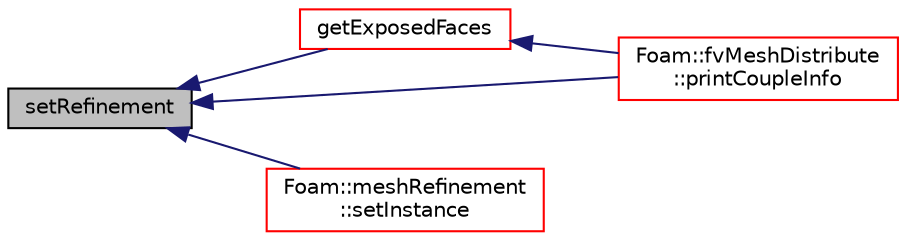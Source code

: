 digraph "setRefinement"
{
  bgcolor="transparent";
  edge [fontname="Helvetica",fontsize="10",labelfontname="Helvetica",labelfontsize="10"];
  node [fontname="Helvetica",fontsize="10",shape=record];
  rankdir="LR";
  Node1 [label="setRefinement",height=0.2,width=0.4,color="black", fillcolor="grey75", style="filled", fontcolor="black"];
  Node1 -> Node2 [dir="back",color="midnightblue",fontsize="10",style="solid",fontname="Helvetica"];
  Node2 [label="getExposedFaces",height=0.2,width=0.4,color="red",URL="$a02203.html#a9ea4361fa1840908fb3312415cec8ff1",tooltip="Get labels of exposed faces. "];
  Node2 -> Node3 [dir="back",color="midnightblue",fontsize="10",style="solid",fontname="Helvetica"];
  Node3 [label="Foam::fvMeshDistribute\l::printCoupleInfo",height=0.2,width=0.4,color="red",URL="$a00891.html#a0b2e9e5ba94679bbc5d807ecf02687e2",tooltip="Print some info on coupling data. "];
  Node1 -> Node3 [dir="back",color="midnightblue",fontsize="10",style="solid",fontname="Helvetica"];
  Node1 -> Node4 [dir="back",color="midnightblue",fontsize="10",style="solid",fontname="Helvetica"];
  Node4 [label="Foam::meshRefinement\l::setInstance",height=0.2,width=0.4,color="red",URL="$a01503.html#add9813891a074bebd77384af1717b0bf",tooltip="Set instance of all local IOobjects. "];
}
